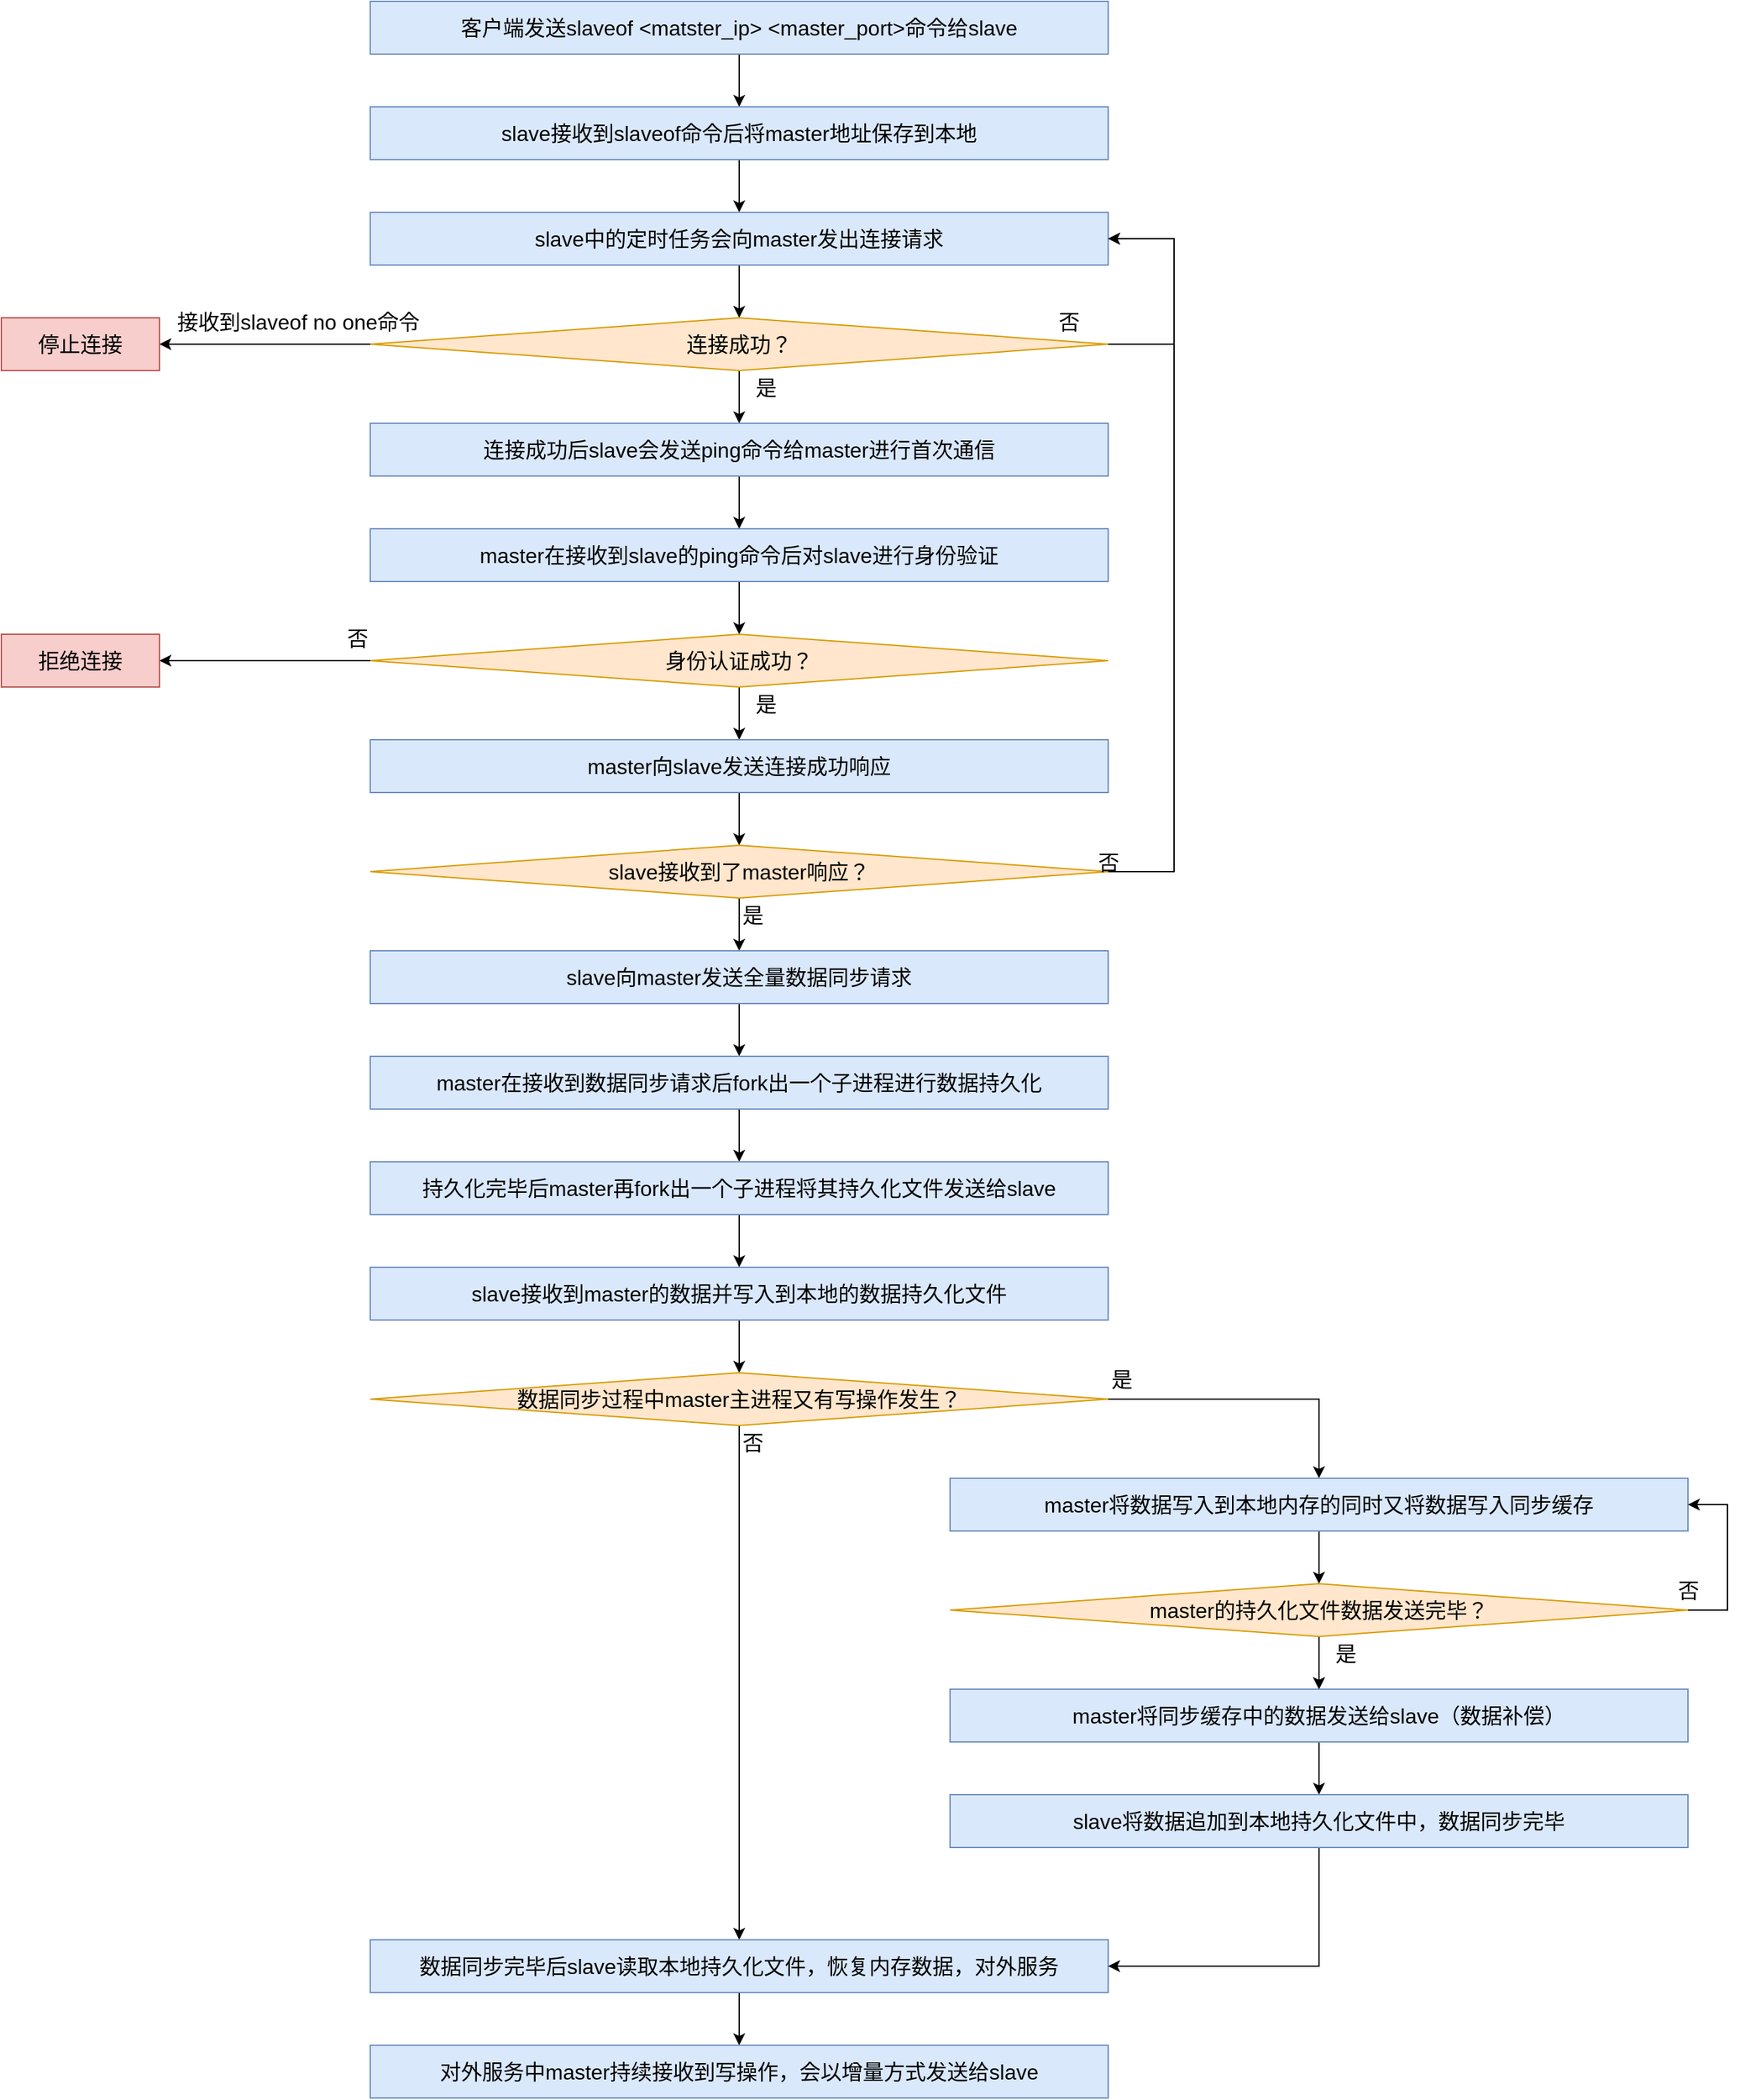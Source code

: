 <mxfile version="24.6.4" type="device">
  <diagram name="第 1 页" id="COzlhIyQZU9_9gc85hUS">
    <mxGraphModel dx="1474" dy="1848" grid="0" gridSize="10" guides="1" tooltips="1" connect="1" arrows="1" fold="1" page="0" pageScale="1" pageWidth="827" pageHeight="1169" math="0" shadow="0">
      <root>
        <mxCell id="0" />
        <mxCell id="1" parent="0" />
        <mxCell id="CpfF64WK9JMlEOt1mali-6" style="edgeStyle=orthogonalEdgeStyle;rounded=0;orthogonalLoop=1;jettySize=auto;html=1;exitX=0.5;exitY=1;exitDx=0;exitDy=0;entryX=0.5;entryY=0;entryDx=0;entryDy=0;fontSize=16;" edge="1" parent="1" source="CpfF64WK9JMlEOt1mali-3" target="CpfF64WK9JMlEOt1mali-4">
          <mxGeometry relative="1" as="geometry" />
        </mxCell>
        <mxCell id="CpfF64WK9JMlEOt1mali-3" value="&lt;font style=&quot;font-size: 16px;&quot;&gt;客户端发送slaveof &amp;lt;matster_ip&amp;gt; &amp;lt;master_port&amp;gt;命令给slave&lt;/font&gt;" style="rounded=0;whiteSpace=wrap;html=1;fillColor=#dae8fc;strokeColor=#6c8ebf;fontSize=16;" vertex="1" parent="1">
          <mxGeometry x="280" y="-920" width="560" height="40" as="geometry" />
        </mxCell>
        <mxCell id="CpfF64WK9JMlEOt1mali-7" style="edgeStyle=orthogonalEdgeStyle;rounded=0;orthogonalLoop=1;jettySize=auto;html=1;entryX=0.5;entryY=0;entryDx=0;entryDy=0;fontSize=16;" edge="1" parent="1" source="CpfF64WK9JMlEOt1mali-4" target="CpfF64WK9JMlEOt1mali-5">
          <mxGeometry relative="1" as="geometry" />
        </mxCell>
        <mxCell id="CpfF64WK9JMlEOt1mali-4" value="&lt;font style=&quot;font-size: 16px;&quot;&gt;slave接收到slaveof命令后将master地址保存到本地&lt;/font&gt;" style="rounded=0;whiteSpace=wrap;html=1;fillColor=#dae8fc;strokeColor=#6c8ebf;fontSize=16;" vertex="1" parent="1">
          <mxGeometry x="280" y="-840" width="560" height="40" as="geometry" />
        </mxCell>
        <mxCell id="CpfF64WK9JMlEOt1mali-12" style="edgeStyle=orthogonalEdgeStyle;rounded=0;orthogonalLoop=1;jettySize=auto;html=1;exitX=0.5;exitY=1;exitDx=0;exitDy=0;entryX=0.5;entryY=0;entryDx=0;entryDy=0;fontSize=16;" edge="1" parent="1" source="CpfF64WK9JMlEOt1mali-5" target="CpfF64WK9JMlEOt1mali-8">
          <mxGeometry relative="1" as="geometry" />
        </mxCell>
        <mxCell id="CpfF64WK9JMlEOt1mali-5" value="&lt;font style=&quot;font-size: 16px;&quot;&gt;slave中的定时任务会向master发出连接请求&lt;/font&gt;" style="rounded=0;whiteSpace=wrap;html=1;fillColor=#dae8fc;strokeColor=#6c8ebf;fontSize=16;" vertex="1" parent="1">
          <mxGeometry x="280" y="-760" width="560" height="40" as="geometry" />
        </mxCell>
        <mxCell id="CpfF64WK9JMlEOt1mali-9" style="edgeStyle=orthogonalEdgeStyle;rounded=0;orthogonalLoop=1;jettySize=auto;html=1;exitX=1;exitY=0.5;exitDx=0;exitDy=0;entryX=1;entryY=0.5;entryDx=0;entryDy=0;fontSize=16;" edge="1" parent="1" source="CpfF64WK9JMlEOt1mali-8" target="CpfF64WK9JMlEOt1mali-5">
          <mxGeometry relative="1" as="geometry">
            <Array as="points">
              <mxPoint x="890" y="-660" />
              <mxPoint x="890" y="-740" />
            </Array>
          </mxGeometry>
        </mxCell>
        <mxCell id="CpfF64WK9JMlEOt1mali-13" style="edgeStyle=orthogonalEdgeStyle;rounded=0;orthogonalLoop=1;jettySize=auto;html=1;exitX=0.5;exitY=1;exitDx=0;exitDy=0;entryX=0.5;entryY=0;entryDx=0;entryDy=0;fontSize=16;" edge="1" parent="1" source="CpfF64WK9JMlEOt1mali-8" target="CpfF64WK9JMlEOt1mali-11">
          <mxGeometry relative="1" as="geometry" />
        </mxCell>
        <mxCell id="CpfF64WK9JMlEOt1mali-16" style="edgeStyle=orthogonalEdgeStyle;rounded=0;orthogonalLoop=1;jettySize=auto;html=1;exitX=0;exitY=0.5;exitDx=0;exitDy=0;fontSize=16;" edge="1" parent="1" source="CpfF64WK9JMlEOt1mali-8" target="CpfF64WK9JMlEOt1mali-15">
          <mxGeometry relative="1" as="geometry" />
        </mxCell>
        <mxCell id="CpfF64WK9JMlEOt1mali-8" value="&lt;font style=&quot;font-size: 16px;&quot;&gt;连接成功？&lt;/font&gt;" style="rhombus;whiteSpace=wrap;html=1;fillColor=#ffe6cc;strokeColor=#d79b00;fontSize=16;" vertex="1" parent="1">
          <mxGeometry x="280" y="-680" width="560" height="40" as="geometry" />
        </mxCell>
        <mxCell id="CpfF64WK9JMlEOt1mali-10" value="否" style="text;html=1;align=center;verticalAlign=middle;resizable=0;points=[];autosize=1;strokeColor=none;fillColor=none;fontSize=16;" vertex="1" parent="1">
          <mxGeometry x="790" y="-692" width="40" height="30" as="geometry" />
        </mxCell>
        <mxCell id="CpfF64WK9JMlEOt1mali-19" value="" style="edgeStyle=orthogonalEdgeStyle;rounded=0;orthogonalLoop=1;jettySize=auto;html=1;fontSize=16;" edge="1" parent="1" source="CpfF64WK9JMlEOt1mali-11" target="CpfF64WK9JMlEOt1mali-18">
          <mxGeometry relative="1" as="geometry" />
        </mxCell>
        <mxCell id="CpfF64WK9JMlEOt1mali-11" value="&lt;font style=&quot;font-size: 16px;&quot;&gt;连接成功后slave会发送ping命令给master进行首次通信&lt;/font&gt;" style="rounded=0;whiteSpace=wrap;html=1;fillColor=#dae8fc;strokeColor=#6c8ebf;fontSize=16;" vertex="1" parent="1">
          <mxGeometry x="280" y="-600" width="560" height="40" as="geometry" />
        </mxCell>
        <mxCell id="CpfF64WK9JMlEOt1mali-14" value="是" style="text;html=1;align=center;verticalAlign=middle;resizable=0;points=[];autosize=1;strokeColor=none;fillColor=none;fontSize=16;" vertex="1" parent="1">
          <mxGeometry x="560" y="-642" width="40" height="30" as="geometry" />
        </mxCell>
        <mxCell id="CpfF64WK9JMlEOt1mali-15" value="&lt;font style=&quot;font-size: 16px;&quot;&gt;停止连接&lt;/font&gt;" style="rounded=0;whiteSpace=wrap;html=1;fillColor=#f8cecc;strokeColor=#b85450;fontSize=16;" vertex="1" parent="1">
          <mxGeometry y="-680" width="120" height="40" as="geometry" />
        </mxCell>
        <mxCell id="CpfF64WK9JMlEOt1mali-17" value="&lt;font style=&quot;font-size: 16px;&quot;&gt;接收到slaveof no one命令&lt;/font&gt;" style="text;html=1;align=center;verticalAlign=middle;resizable=0;points=[];autosize=1;strokeColor=none;fillColor=none;fontSize=16;" vertex="1" parent="1">
          <mxGeometry x="120" y="-692" width="210" height="30" as="geometry" />
        </mxCell>
        <mxCell id="CpfF64WK9JMlEOt1mali-21" value="" style="edgeStyle=orthogonalEdgeStyle;rounded=0;orthogonalLoop=1;jettySize=auto;html=1;fontSize=16;" edge="1" parent="1" source="CpfF64WK9JMlEOt1mali-18" target="CpfF64WK9JMlEOt1mali-20">
          <mxGeometry relative="1" as="geometry" />
        </mxCell>
        <mxCell id="CpfF64WK9JMlEOt1mali-18" value="&lt;font style=&quot;font-size: 16px;&quot;&gt;master在接收到slave的ping命令后对slave进行身份验证&lt;/font&gt;" style="rounded=0;whiteSpace=wrap;html=1;fillColor=#dae8fc;strokeColor=#6c8ebf;fontSize=16;" vertex="1" parent="1">
          <mxGeometry x="280" y="-520" width="560" height="40" as="geometry" />
        </mxCell>
        <mxCell id="CpfF64WK9JMlEOt1mali-23" style="edgeStyle=orthogonalEdgeStyle;rounded=0;orthogonalLoop=1;jettySize=auto;html=1;fontSize=16;" edge="1" parent="1" source="CpfF64WK9JMlEOt1mali-20" target="CpfF64WK9JMlEOt1mali-22">
          <mxGeometry relative="1" as="geometry" />
        </mxCell>
        <mxCell id="CpfF64WK9JMlEOt1mali-26" value="" style="edgeStyle=orthogonalEdgeStyle;rounded=0;orthogonalLoop=1;jettySize=auto;html=1;fontSize=16;" edge="1" parent="1" source="CpfF64WK9JMlEOt1mali-20" target="CpfF64WK9JMlEOt1mali-25">
          <mxGeometry relative="1" as="geometry" />
        </mxCell>
        <mxCell id="CpfF64WK9JMlEOt1mali-20" value="&lt;font style=&quot;font-size: 16px;&quot;&gt;身份认证成功？&lt;/font&gt;" style="rhombus;whiteSpace=wrap;html=1;fillColor=#ffe6cc;strokeColor=#d79b00;fontSize=16;" vertex="1" parent="1">
          <mxGeometry x="280" y="-440" width="560" height="40" as="geometry" />
        </mxCell>
        <mxCell id="CpfF64WK9JMlEOt1mali-22" value="&lt;font style=&quot;font-size: 16px;&quot;&gt;拒绝连接&lt;/font&gt;" style="rounded=0;whiteSpace=wrap;html=1;fillColor=#f8cecc;strokeColor=#b85450;fontSize=16;" vertex="1" parent="1">
          <mxGeometry y="-440" width="120" height="40" as="geometry" />
        </mxCell>
        <mxCell id="CpfF64WK9JMlEOt1mali-24" value="否" style="text;html=1;align=center;verticalAlign=middle;resizable=0;points=[];autosize=1;strokeColor=none;fillColor=none;fontSize=16;" vertex="1" parent="1">
          <mxGeometry x="250" y="-452" width="40" height="30" as="geometry" />
        </mxCell>
        <mxCell id="CpfF64WK9JMlEOt1mali-29" value="" style="edgeStyle=orthogonalEdgeStyle;rounded=0;orthogonalLoop=1;jettySize=auto;html=1;fontSize=16;" edge="1" parent="1" source="CpfF64WK9JMlEOt1mali-25" target="CpfF64WK9JMlEOt1mali-28">
          <mxGeometry relative="1" as="geometry" />
        </mxCell>
        <mxCell id="CpfF64WK9JMlEOt1mali-25" value="&lt;font style=&quot;font-size: 16px;&quot;&gt;master向slave发送连接成功响应&lt;/font&gt;" style="rounded=0;whiteSpace=wrap;html=1;fillColor=#dae8fc;strokeColor=#6c8ebf;fontSize=16;" vertex="1" parent="1">
          <mxGeometry x="280" y="-360" width="560" height="40" as="geometry" />
        </mxCell>
        <mxCell id="CpfF64WK9JMlEOt1mali-27" value="是" style="text;html=1;align=center;verticalAlign=middle;resizable=0;points=[];autosize=1;strokeColor=none;fillColor=none;fontSize=16;" vertex="1" parent="1">
          <mxGeometry x="560" y="-402" width="40" height="30" as="geometry" />
        </mxCell>
        <mxCell id="CpfF64WK9JMlEOt1mali-30" style="edgeStyle=orthogonalEdgeStyle;rounded=0;orthogonalLoop=1;jettySize=auto;html=1;exitX=1;exitY=0.5;exitDx=0;exitDy=0;entryX=1;entryY=0.5;entryDx=0;entryDy=0;fontSize=16;" edge="1" parent="1" source="CpfF64WK9JMlEOt1mali-28" target="CpfF64WK9JMlEOt1mali-5">
          <mxGeometry relative="1" as="geometry">
            <Array as="points">
              <mxPoint x="890" y="-260" />
              <mxPoint x="890" y="-740" />
            </Array>
          </mxGeometry>
        </mxCell>
        <mxCell id="CpfF64WK9JMlEOt1mali-33" value="" style="edgeStyle=orthogonalEdgeStyle;rounded=0;orthogonalLoop=1;jettySize=auto;html=1;fontSize=16;" edge="1" parent="1" source="CpfF64WK9JMlEOt1mali-28" target="CpfF64WK9JMlEOt1mali-32">
          <mxGeometry relative="1" as="geometry" />
        </mxCell>
        <mxCell id="CpfF64WK9JMlEOt1mali-28" value="&lt;font style=&quot;font-size: 16px;&quot;&gt;slave接收到了master响应？&lt;/font&gt;" style="rhombus;whiteSpace=wrap;html=1;fillColor=#ffe6cc;strokeColor=#d79b00;fontSize=16;" vertex="1" parent="1">
          <mxGeometry x="280" y="-280" width="560" height="40" as="geometry" />
        </mxCell>
        <mxCell id="CpfF64WK9JMlEOt1mali-31" value="否" style="text;html=1;align=center;verticalAlign=middle;resizable=0;points=[];autosize=1;strokeColor=none;fillColor=none;fontSize=16;" vertex="1" parent="1">
          <mxGeometry x="820" y="-282" width="40" height="30" as="geometry" />
        </mxCell>
        <mxCell id="CpfF64WK9JMlEOt1mali-38" value="" style="edgeStyle=orthogonalEdgeStyle;rounded=0;orthogonalLoop=1;jettySize=auto;html=1;fontSize=16;" edge="1" parent="1" source="CpfF64WK9JMlEOt1mali-32" target="CpfF64WK9JMlEOt1mali-35">
          <mxGeometry relative="1" as="geometry" />
        </mxCell>
        <mxCell id="CpfF64WK9JMlEOt1mali-32" value="&lt;font style=&quot;font-size: 16px;&quot;&gt;slave向master发送全量数据同步请求&lt;/font&gt;" style="rounded=0;whiteSpace=wrap;html=1;fillColor=#dae8fc;strokeColor=#6c8ebf;fontSize=16;" vertex="1" parent="1">
          <mxGeometry x="280" y="-200" width="560" height="40" as="geometry" />
        </mxCell>
        <mxCell id="CpfF64WK9JMlEOt1mali-34" value="是" style="text;html=1;align=center;verticalAlign=middle;resizable=0;points=[];autosize=1;strokeColor=none;fillColor=none;fontSize=16;" vertex="1" parent="1">
          <mxGeometry x="550" y="-242" width="40" height="30" as="geometry" />
        </mxCell>
        <mxCell id="CpfF64WK9JMlEOt1mali-39" value="" style="edgeStyle=orthogonalEdgeStyle;rounded=0;orthogonalLoop=1;jettySize=auto;html=1;fontSize=16;" edge="1" parent="1" source="CpfF64WK9JMlEOt1mali-35" target="CpfF64WK9JMlEOt1mali-36">
          <mxGeometry relative="1" as="geometry" />
        </mxCell>
        <mxCell id="CpfF64WK9JMlEOt1mali-35" value="&lt;font style=&quot;font-size: 16px;&quot;&gt;master在接收到数据同步请求后fork出一个子进程进行数据持久化&lt;/font&gt;" style="rounded=0;whiteSpace=wrap;html=1;fillColor=#dae8fc;strokeColor=#6c8ebf;fontSize=16;" vertex="1" parent="1">
          <mxGeometry x="280" y="-120" width="560" height="40" as="geometry" />
        </mxCell>
        <mxCell id="CpfF64WK9JMlEOt1mali-40" value="" style="edgeStyle=orthogonalEdgeStyle;rounded=0;orthogonalLoop=1;jettySize=auto;html=1;fontSize=16;" edge="1" parent="1" source="CpfF64WK9JMlEOt1mali-36" target="CpfF64WK9JMlEOt1mali-37">
          <mxGeometry relative="1" as="geometry" />
        </mxCell>
        <mxCell id="CpfF64WK9JMlEOt1mali-36" value="&lt;font style=&quot;font-size: 16px;&quot;&gt;持久化完毕后master再fork出一个子进程将其持久化文件发送给slave&lt;/font&gt;" style="rounded=0;whiteSpace=wrap;html=1;fillColor=#dae8fc;strokeColor=#6c8ebf;fontSize=16;" vertex="1" parent="1">
          <mxGeometry x="280" y="-40" width="560" height="40" as="geometry" />
        </mxCell>
        <mxCell id="CpfF64WK9JMlEOt1mali-42" value="" style="edgeStyle=orthogonalEdgeStyle;rounded=0;orthogonalLoop=1;jettySize=auto;html=1;fontSize=16;" edge="1" parent="1" source="CpfF64WK9JMlEOt1mali-37" target="CpfF64WK9JMlEOt1mali-41">
          <mxGeometry relative="1" as="geometry" />
        </mxCell>
        <mxCell id="CpfF64WK9JMlEOt1mali-37" value="&lt;font style=&quot;font-size: 16px;&quot;&gt;slave接收到master的数据并写入到本地的数据持久化文件&lt;/font&gt;" style="rounded=0;whiteSpace=wrap;html=1;fillColor=#dae8fc;strokeColor=#6c8ebf;fontSize=16;" vertex="1" parent="1">
          <mxGeometry x="280" y="40" width="560" height="40" as="geometry" />
        </mxCell>
        <mxCell id="CpfF64WK9JMlEOt1mali-44" style="edgeStyle=orthogonalEdgeStyle;rounded=0;orthogonalLoop=1;jettySize=auto;html=1;fontSize=16;" edge="1" parent="1" source="CpfF64WK9JMlEOt1mali-41" target="CpfF64WK9JMlEOt1mali-43">
          <mxGeometry relative="1" as="geometry" />
        </mxCell>
        <mxCell id="CpfF64WK9JMlEOt1mali-48" style="edgeStyle=orthogonalEdgeStyle;rounded=0;orthogonalLoop=1;jettySize=auto;html=1;exitX=1;exitY=0.5;exitDx=0;exitDy=0;entryX=0.5;entryY=0;entryDx=0;entryDy=0;fontSize=16;" edge="1" parent="1" source="CpfF64WK9JMlEOt1mali-41" target="CpfF64WK9JMlEOt1mali-47">
          <mxGeometry relative="1" as="geometry" />
        </mxCell>
        <mxCell id="CpfF64WK9JMlEOt1mali-41" value="&lt;font style=&quot;font-size: 16px;&quot;&gt;数据同步过程中master主进程又有写操作发生？&lt;/font&gt;" style="rhombus;whiteSpace=wrap;html=1;fillColor=#ffe6cc;strokeColor=#d79b00;fontSize=16;" vertex="1" parent="1">
          <mxGeometry x="280" y="120" width="560" height="40" as="geometry" />
        </mxCell>
        <mxCell id="CpfF64WK9JMlEOt1mali-46" value="" style="edgeStyle=orthogonalEdgeStyle;rounded=0;orthogonalLoop=1;jettySize=auto;html=1;fontSize=16;" edge="1" parent="1" source="CpfF64WK9JMlEOt1mali-43" target="CpfF64WK9JMlEOt1mali-45">
          <mxGeometry relative="1" as="geometry" />
        </mxCell>
        <mxCell id="CpfF64WK9JMlEOt1mali-43" value="&lt;font style=&quot;font-size: 16px;&quot;&gt;数据同步完毕后slave读取本地持久化文件，恢复内存数据，对外服务&lt;/font&gt;" style="rounded=0;whiteSpace=wrap;html=1;fillColor=#dae8fc;strokeColor=#6c8ebf;fontSize=16;" vertex="1" parent="1">
          <mxGeometry x="280" y="550" width="560" height="40" as="geometry" />
        </mxCell>
        <mxCell id="CpfF64WK9JMlEOt1mali-45" value="&lt;font style=&quot;font-size: 16px;&quot;&gt;对外服务中master持续接收到写操作，会以增量方式发送给slave&lt;/font&gt;" style="rounded=0;whiteSpace=wrap;html=1;fillColor=#dae8fc;strokeColor=#6c8ebf;fontSize=16;" vertex="1" parent="1">
          <mxGeometry x="280" y="630" width="560" height="40" as="geometry" />
        </mxCell>
        <mxCell id="CpfF64WK9JMlEOt1mali-55" value="" style="edgeStyle=orthogonalEdgeStyle;rounded=0;orthogonalLoop=1;jettySize=auto;html=1;fontSize=16;" edge="1" parent="1" source="CpfF64WK9JMlEOt1mali-47" target="CpfF64WK9JMlEOt1mali-51">
          <mxGeometry relative="1" as="geometry" />
        </mxCell>
        <mxCell id="CpfF64WK9JMlEOt1mali-47" value="&lt;font style=&quot;font-size: 16px;&quot;&gt;master将数据写入到本地内存的同时又将数据写入同步缓存&lt;/font&gt;" style="rounded=0;whiteSpace=wrap;html=1;fillColor=#dae8fc;strokeColor=#6c8ebf;fontSize=16;" vertex="1" parent="1">
          <mxGeometry x="720" y="200" width="560" height="40" as="geometry" />
        </mxCell>
        <mxCell id="CpfF64WK9JMlEOt1mali-49" value="否" style="text;html=1;align=center;verticalAlign=middle;resizable=0;points=[];autosize=1;strokeColor=none;fillColor=none;fontSize=16;" vertex="1" parent="1">
          <mxGeometry x="550" y="158" width="40" height="30" as="geometry" />
        </mxCell>
        <mxCell id="CpfF64WK9JMlEOt1mali-50" value="是" style="text;html=1;align=center;verticalAlign=middle;resizable=0;points=[];autosize=1;strokeColor=none;fillColor=none;fontSize=16;" vertex="1" parent="1">
          <mxGeometry x="830" y="110" width="40" height="30" as="geometry" />
        </mxCell>
        <mxCell id="CpfF64WK9JMlEOt1mali-56" value="" style="edgeStyle=orthogonalEdgeStyle;rounded=0;orthogonalLoop=1;jettySize=auto;html=1;fontSize=16;" edge="1" parent="1" source="CpfF64WK9JMlEOt1mali-51" target="CpfF64WK9JMlEOt1mali-54">
          <mxGeometry relative="1" as="geometry" />
        </mxCell>
        <mxCell id="CpfF64WK9JMlEOt1mali-60" value="" style="edgeStyle=orthogonalEdgeStyle;rounded=0;orthogonalLoop=1;jettySize=auto;html=1;fontSize=16;" edge="1" parent="1" source="CpfF64WK9JMlEOt1mali-51" target="CpfF64WK9JMlEOt1mali-54">
          <mxGeometry relative="1" as="geometry" />
        </mxCell>
        <mxCell id="CpfF64WK9JMlEOt1mali-62" style="edgeStyle=orthogonalEdgeStyle;rounded=0;orthogonalLoop=1;jettySize=auto;html=1;entryX=1;entryY=0.5;entryDx=0;entryDy=0;fontSize=16;" edge="1" parent="1" source="CpfF64WK9JMlEOt1mali-51" target="CpfF64WK9JMlEOt1mali-47">
          <mxGeometry relative="1" as="geometry">
            <Array as="points">
              <mxPoint x="1310" y="300" />
              <mxPoint x="1310" y="220" />
            </Array>
          </mxGeometry>
        </mxCell>
        <mxCell id="CpfF64WK9JMlEOt1mali-51" value="&lt;font style=&quot;font-size: 16px;&quot;&gt;master的持久化文件数据发送完毕？&lt;/font&gt;" style="rhombus;whiteSpace=wrap;html=1;fillColor=#ffe6cc;strokeColor=#d79b00;fontSize=16;" vertex="1" parent="1">
          <mxGeometry x="720" y="280" width="560" height="40" as="geometry" />
        </mxCell>
        <mxCell id="CpfF64WK9JMlEOt1mali-58" value="" style="edgeStyle=orthogonalEdgeStyle;rounded=0;orthogonalLoop=1;jettySize=auto;html=1;fontSize=16;" edge="1" parent="1" source="CpfF64WK9JMlEOt1mali-54" target="CpfF64WK9JMlEOt1mali-57">
          <mxGeometry relative="1" as="geometry" />
        </mxCell>
        <mxCell id="CpfF64WK9JMlEOt1mali-54" value="&lt;font style=&quot;font-size: 16px;&quot;&gt;master将同步缓存中的数据发送给slave（数据补偿）&lt;/font&gt;" style="rounded=0;whiteSpace=wrap;html=1;fillColor=#dae8fc;strokeColor=#6c8ebf;fontSize=16;" vertex="1" parent="1">
          <mxGeometry x="720" y="360" width="560" height="40" as="geometry" />
        </mxCell>
        <mxCell id="CpfF64WK9JMlEOt1mali-59" style="edgeStyle=orthogonalEdgeStyle;rounded=0;orthogonalLoop=1;jettySize=auto;html=1;entryX=1;entryY=0.5;entryDx=0;entryDy=0;fontSize=16;" edge="1" parent="1" source="CpfF64WK9JMlEOt1mali-57" target="CpfF64WK9JMlEOt1mali-43">
          <mxGeometry relative="1" as="geometry" />
        </mxCell>
        <mxCell id="CpfF64WK9JMlEOt1mali-57" value="&lt;font style=&quot;font-size: 16px;&quot;&gt;slave将数据追加到本地持久化文件中，数据同步完毕&lt;/font&gt;" style="rounded=0;whiteSpace=wrap;html=1;fillColor=#dae8fc;strokeColor=#6c8ebf;fontSize=16;" vertex="1" parent="1">
          <mxGeometry x="720" y="440" width="560" height="40" as="geometry" />
        </mxCell>
        <mxCell id="CpfF64WK9JMlEOt1mali-61" value="是" style="text;html=1;align=center;verticalAlign=middle;resizable=0;points=[];autosize=1;strokeColor=none;fillColor=none;fontSize=16;" vertex="1" parent="1">
          <mxGeometry x="1000" y="318" width="40" height="30" as="geometry" />
        </mxCell>
        <mxCell id="CpfF64WK9JMlEOt1mali-63" value="否" style="text;html=1;align=center;verticalAlign=middle;resizable=0;points=[];autosize=1;strokeColor=none;fillColor=none;fontSize=16;" vertex="1" parent="1">
          <mxGeometry x="1260" y="270" width="40" height="30" as="geometry" />
        </mxCell>
      </root>
    </mxGraphModel>
  </diagram>
</mxfile>
